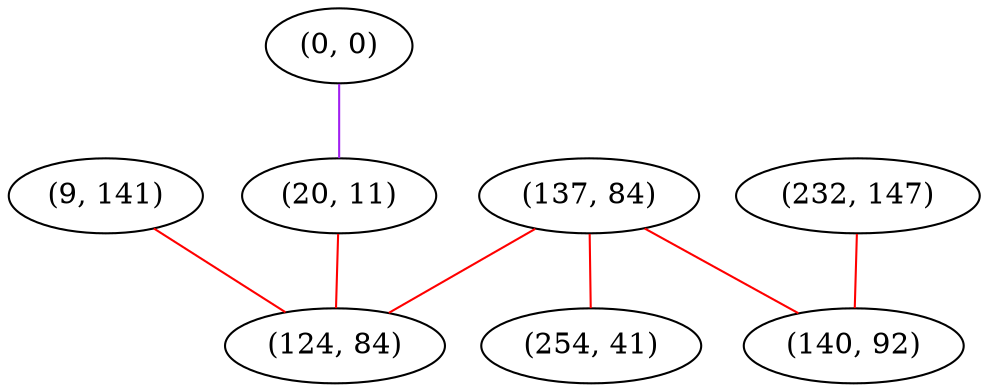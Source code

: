 graph "" {
"(9, 141)";
"(0, 0)";
"(137, 84)";
"(254, 41)";
"(20, 11)";
"(232, 147)";
"(124, 84)";
"(140, 92)";
"(9, 141)" -- "(124, 84)"  [color=red, key=0, weight=1];
"(0, 0)" -- "(20, 11)"  [color=purple, key=0, weight=4];
"(137, 84)" -- "(254, 41)"  [color=red, key=0, weight=1];
"(137, 84)" -- "(124, 84)"  [color=red, key=0, weight=1];
"(137, 84)" -- "(140, 92)"  [color=red, key=0, weight=1];
"(20, 11)" -- "(124, 84)"  [color=red, key=0, weight=1];
"(232, 147)" -- "(140, 92)"  [color=red, key=0, weight=1];
}
